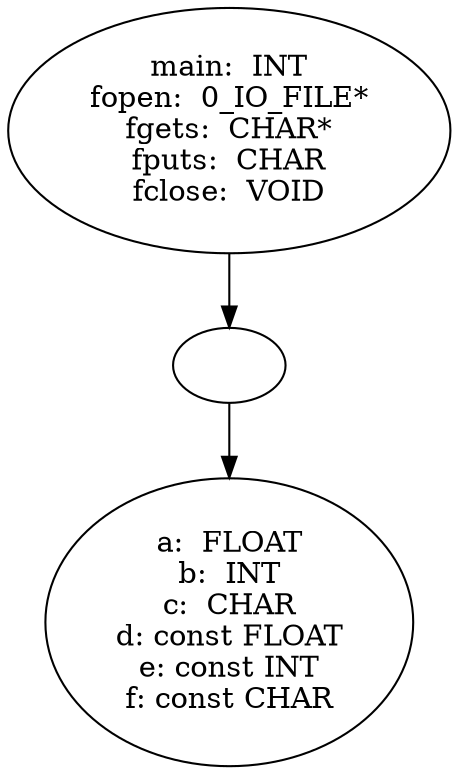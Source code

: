 digraph AST {
  "131770530622784" [label="main:  INT
fopen:  0_IO_FILE*
fgets:  CHAR*
fputs:  CHAR
fclose:  VOID"];
  "131770530622784" -> "131770530618992";
  "131770530618992" [label=""];
  "131770530618992" -> "131770530619088";
  "131770530619088" [label="a:  FLOAT
b:  INT
c:  CHAR
d: const FLOAT
e: const INT
f: const CHAR"];
}
